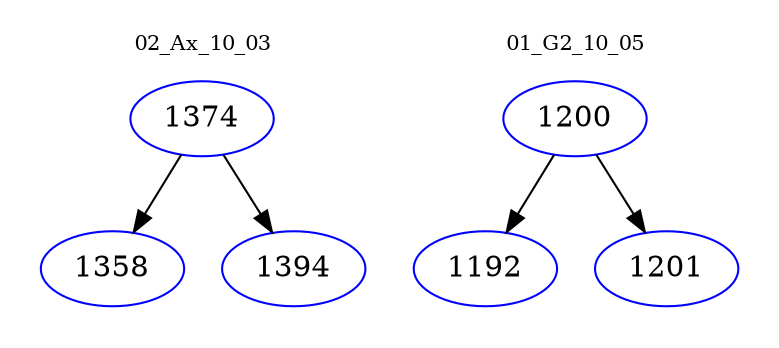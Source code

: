 digraph{
subgraph cluster_0 {
color = white
label = "02_Ax_10_03";
fontsize=10;
T0_1374 [label="1374", color="blue"]
T0_1374 -> T0_1358 [color="black"]
T0_1358 [label="1358", color="blue"]
T0_1374 -> T0_1394 [color="black"]
T0_1394 [label="1394", color="blue"]
}
subgraph cluster_1 {
color = white
label = "01_G2_10_05";
fontsize=10;
T1_1200 [label="1200", color="blue"]
T1_1200 -> T1_1192 [color="black"]
T1_1192 [label="1192", color="blue"]
T1_1200 -> T1_1201 [color="black"]
T1_1201 [label="1201", color="blue"]
}
}

